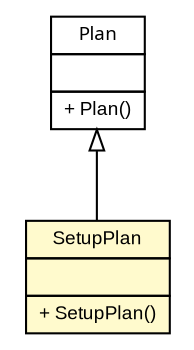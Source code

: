 #!/usr/local/bin/dot
#
# Class diagram 
# Generated by UMLGraph version 5.1 (http://www.umlgraph.org/)
#

digraph G {
	edge [fontname="arial",fontsize=10,labelfontname="arial",labelfontsize=10];
	node [fontname="arial",fontsize=10,shape=plaintext];
	nodesep=0.25;
	ranksep=0.5;
	// es.upm.dit.gsi.beast.mock.jadex.common.SetupPlan
	c1225 [label=<<table title="es.upm.dit.gsi.beast.mock.jadex.common.SetupPlan" border="0" cellborder="1" cellspacing="0" cellpadding="2" port="p" bgcolor="lemonChiffon" href="./SetupPlan.html">
		<tr><td><table border="0" cellspacing="0" cellpadding="1">
<tr><td align="center" balign="center"> SetupPlan </td></tr>
		</table></td></tr>
		<tr><td><table border="0" cellspacing="0" cellpadding="1">
<tr><td align="left" balign="left">  </td></tr>
		</table></td></tr>
		<tr><td><table border="0" cellspacing="0" cellpadding="1">
<tr><td align="left" balign="left"> + SetupPlan() </td></tr>
		</table></td></tr>
		</table>>, fontname="arial", fontcolor="black", fontsize=9.0];
	//es.upm.dit.gsi.beast.mock.jadex.common.SetupPlan extends jadex.bdi.runtime.Plan
	c1252:p -> c1225:p [dir=back,arrowtail=empty];
	// jadex.bdi.runtime.Plan
	c1252 [label=<<table title="jadex.bdi.runtime.Plan" border="0" cellborder="1" cellspacing="0" cellpadding="2" port="p" href="http://java.sun.com/j2se/1.4.2/docs/api/jadex/bdi/runtime/Plan.html">
		<tr><td><table border="0" cellspacing="0" cellpadding="1">
<tr><td align="center" balign="center"><font face="ariali"> Plan </font></td></tr>
		</table></td></tr>
		<tr><td><table border="0" cellspacing="0" cellpadding="1">
<tr><td align="left" balign="left">  </td></tr>
		</table></td></tr>
		<tr><td><table border="0" cellspacing="0" cellpadding="1">
<tr><td align="left" balign="left"> + Plan() </td></tr>
		</table></td></tr>
		</table>>, fontname="arial", fontcolor="black", fontsize=9.0];
}

